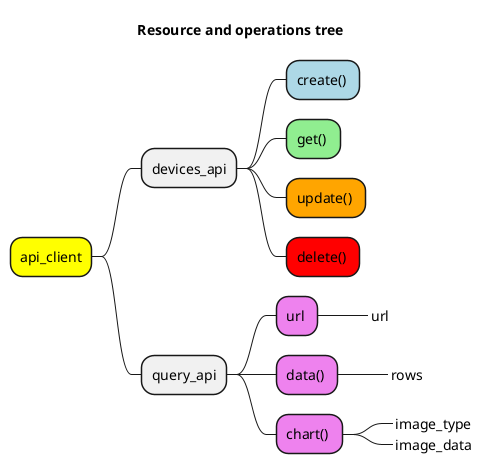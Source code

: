 @startmindmap mindmap

title Resource and operations tree

<style>
mindmapDiagram {
  .green {
    BackgroundColor lightgreen
  }
  .red {
    BackgroundColor red
  }
  .orange {
    BackgroundColor orange
  }
  .blue {
    BackgroundColor lightblue
  }
  .violet {
    BackgroundColor violet
  }
}
</style>


*[#Yellow] api_client
 * devices_api
  * create() <<blue>>
  * get() <<green>>
  * update() <<orange>>
  * delete() <<red>>

' left side '

 * query_api
  * url <<violet>>
   *_ url
  * data() <<violet>>
   *_ rows
  * chart() <<violet>>
   *_ image_type
   *_ image_data
@endmindmap
